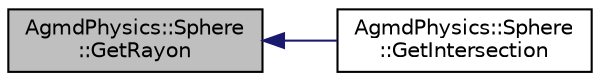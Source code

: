 digraph "AgmdPhysics::Sphere::GetRayon"
{
  edge [fontname="Helvetica",fontsize="10",labelfontname="Helvetica",labelfontsize="10"];
  node [fontname="Helvetica",fontsize="10",shape=record];
  rankdir="LR";
  Node1 [label="AgmdPhysics::Sphere\l::GetRayon",height=0.2,width=0.4,color="black", fillcolor="grey75", style="filled" fontcolor="black"];
  Node1 -> Node2 [dir="back",color="midnightblue",fontsize="10",style="solid"];
  Node2 [label="AgmdPhysics::Sphere\l::GetIntersection",height=0.2,width=0.4,color="black", fillcolor="white", style="filled",URL="$class_agmd_physics_1_1_sphere.html#a761e9597fbc0ff74180165a70dc3453f"];
}
